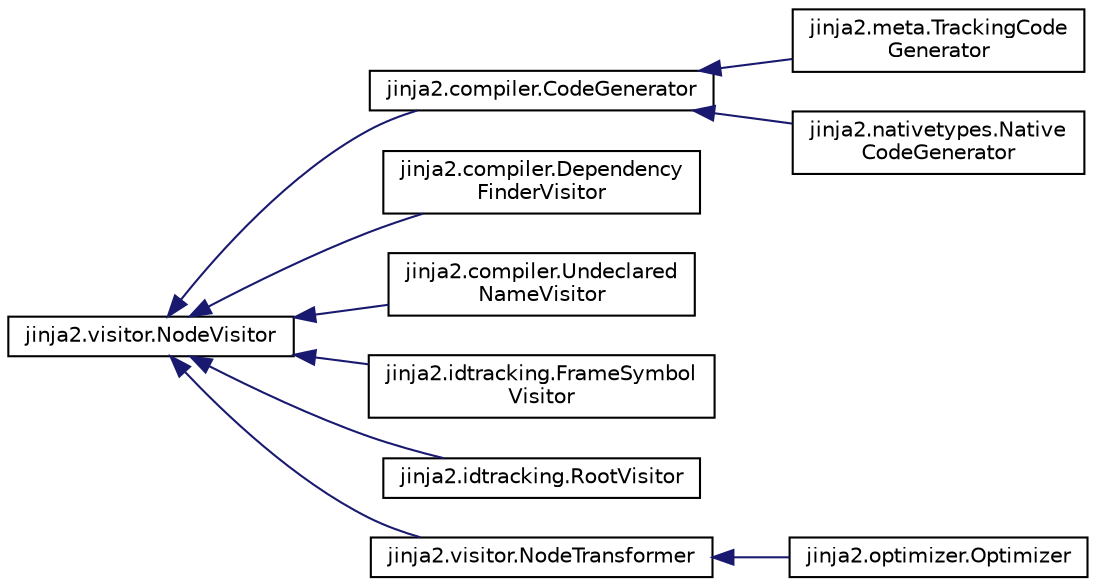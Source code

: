 digraph "Graphical Class Hierarchy"
{
 // LATEX_PDF_SIZE
  edge [fontname="Helvetica",fontsize="10",labelfontname="Helvetica",labelfontsize="10"];
  node [fontname="Helvetica",fontsize="10",shape=record];
  rankdir="LR";
  Node0 [label="jinja2.visitor.NodeVisitor",height=0.2,width=0.4,color="black", fillcolor="white", style="filled",URL="$classjinja2_1_1visitor_1_1NodeVisitor.html",tooltip=" "];
  Node0 -> Node1 [dir="back",color="midnightblue",fontsize="10",style="solid",fontname="Helvetica"];
  Node1 [label="jinja2.compiler.CodeGenerator",height=0.2,width=0.4,color="black", fillcolor="white", style="filled",URL="$classjinja2_1_1compiler_1_1CodeGenerator.html",tooltip=" "];
  Node1 -> Node2 [dir="back",color="midnightblue",fontsize="10",style="solid",fontname="Helvetica"];
  Node2 [label="jinja2.meta.TrackingCode\lGenerator",height=0.2,width=0.4,color="black", fillcolor="white", style="filled",URL="$classjinja2_1_1meta_1_1TrackingCodeGenerator.html",tooltip=" "];
  Node1 -> Node3 [dir="back",color="midnightblue",fontsize="10",style="solid",fontname="Helvetica"];
  Node3 [label="jinja2.nativetypes.Native\lCodeGenerator",height=0.2,width=0.4,color="black", fillcolor="white", style="filled",URL="$classjinja2_1_1nativetypes_1_1NativeCodeGenerator.html",tooltip=" "];
  Node0 -> Node4 [dir="back",color="midnightblue",fontsize="10",style="solid",fontname="Helvetica"];
  Node4 [label="jinja2.compiler.Dependency\lFinderVisitor",height=0.2,width=0.4,color="black", fillcolor="white", style="filled",URL="$classjinja2_1_1compiler_1_1DependencyFinderVisitor.html",tooltip=" "];
  Node0 -> Node5 [dir="back",color="midnightblue",fontsize="10",style="solid",fontname="Helvetica"];
  Node5 [label="jinja2.compiler.Undeclared\lNameVisitor",height=0.2,width=0.4,color="black", fillcolor="white", style="filled",URL="$classjinja2_1_1compiler_1_1UndeclaredNameVisitor.html",tooltip=" "];
  Node0 -> Node6 [dir="back",color="midnightblue",fontsize="10",style="solid",fontname="Helvetica"];
  Node6 [label="jinja2.idtracking.FrameSymbol\lVisitor",height=0.2,width=0.4,color="black", fillcolor="white", style="filled",URL="$classjinja2_1_1idtracking_1_1FrameSymbolVisitor.html",tooltip=" "];
  Node0 -> Node7 [dir="back",color="midnightblue",fontsize="10",style="solid",fontname="Helvetica"];
  Node7 [label="jinja2.idtracking.RootVisitor",height=0.2,width=0.4,color="black", fillcolor="white", style="filled",URL="$classjinja2_1_1idtracking_1_1RootVisitor.html",tooltip=" "];
  Node0 -> Node8 [dir="back",color="midnightblue",fontsize="10",style="solid",fontname="Helvetica"];
  Node8 [label="jinja2.visitor.NodeTransformer",height=0.2,width=0.4,color="black", fillcolor="white", style="filled",URL="$classjinja2_1_1visitor_1_1NodeTransformer.html",tooltip=" "];
  Node8 -> Node9 [dir="back",color="midnightblue",fontsize="10",style="solid",fontname="Helvetica"];
  Node9 [label="jinja2.optimizer.Optimizer",height=0.2,width=0.4,color="black", fillcolor="white", style="filled",URL="$classjinja2_1_1optimizer_1_1Optimizer.html",tooltip=" "];
}
